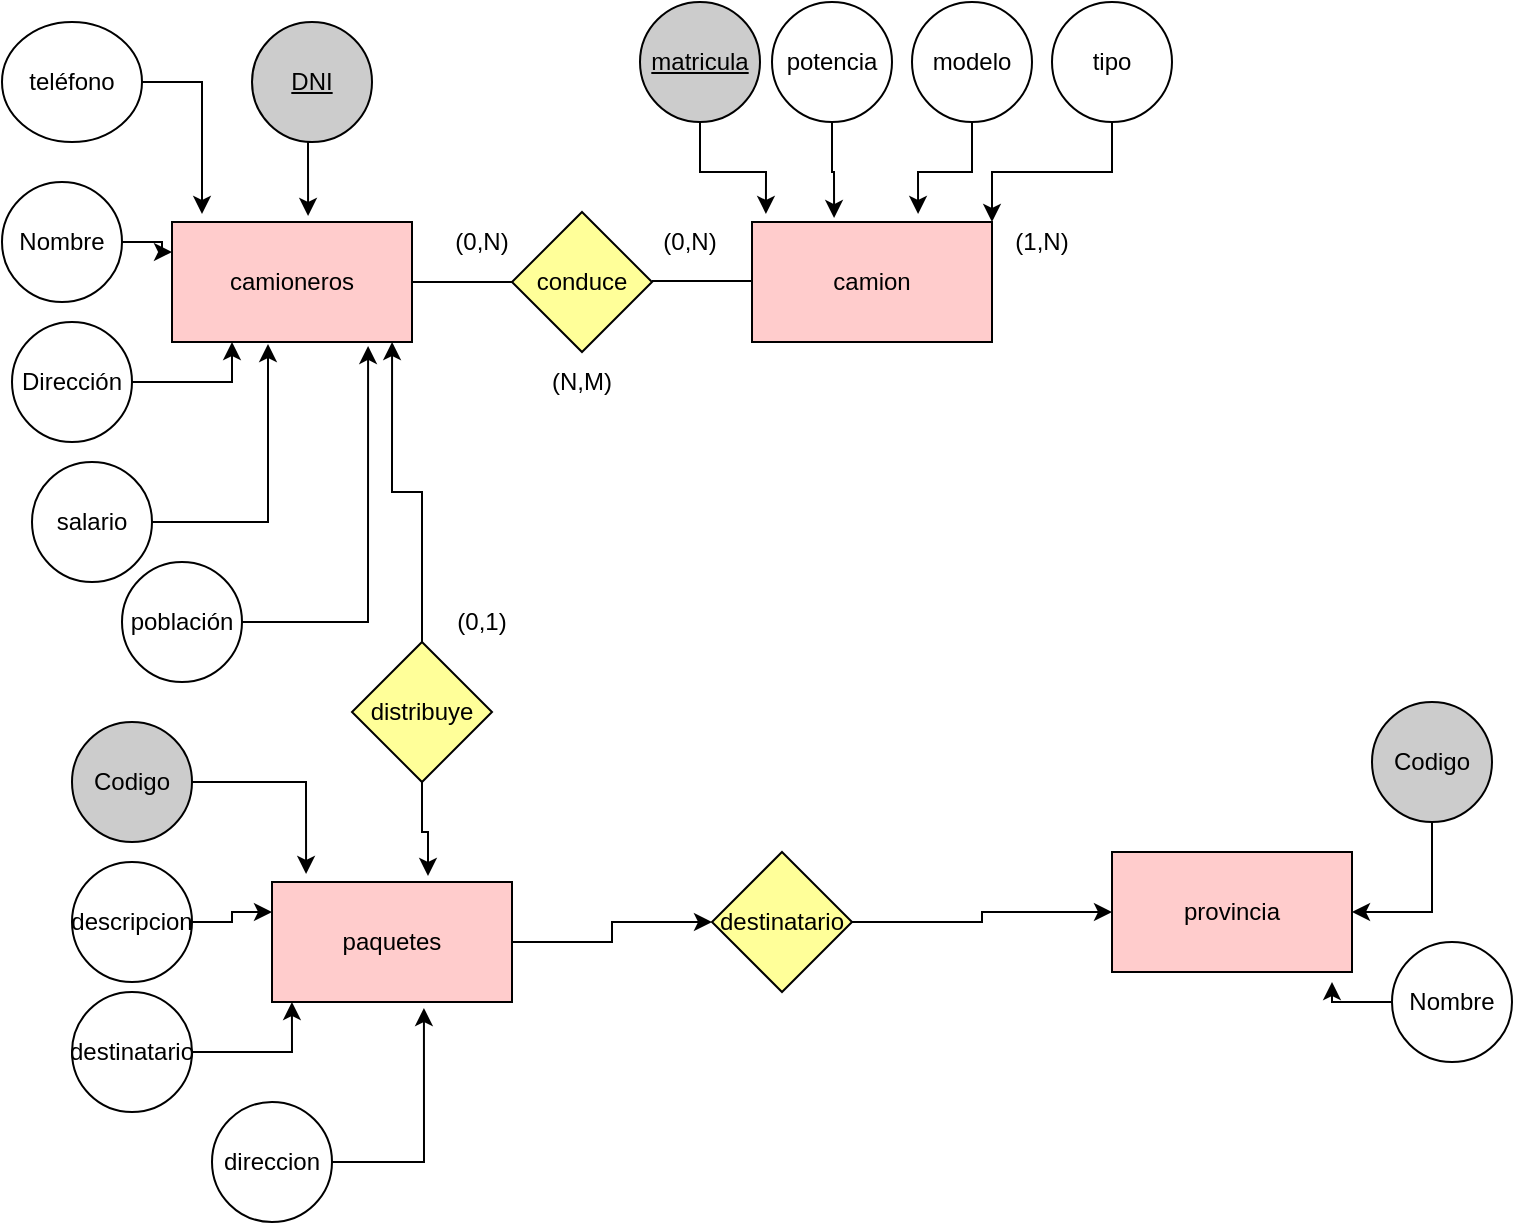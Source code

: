 <mxfile version="14.7.7" type="device"><diagram id="5mpywRr9BztfaKJaSqra" name="Page-1"><mxGraphModel dx="868" dy="450" grid="1" gridSize="10" guides="1" tooltips="1" connect="1" arrows="1" fold="1" page="1" pageScale="1" pageWidth="827" pageHeight="1169" math="0" shadow="0"><root><mxCell id="0"/><mxCell id="1" parent="0"/><mxCell id="mQWZWrZCtdeN2QEj3Xkf-1" value="camioneros" style="rounded=0;whiteSpace=wrap;html=1;fillColor=#FFCCCC;" vertex="1" parent="1"><mxGeometry x="90" y="170" width="120" height="60" as="geometry"/></mxCell><mxCell id="mQWZWrZCtdeN2QEj3Xkf-57" style="edgeStyle=orthogonalEdgeStyle;rounded=0;orthogonalLoop=1;jettySize=auto;html=1;entryX=0;entryY=0.25;entryDx=0;entryDy=0;" edge="1" parent="1" source="mQWZWrZCtdeN2QEj3Xkf-2" target="mQWZWrZCtdeN2QEj3Xkf-1"><mxGeometry relative="1" as="geometry"/></mxCell><mxCell id="mQWZWrZCtdeN2QEj3Xkf-2" value="Nombre" style="ellipse;whiteSpace=wrap;html=1;" vertex="1" parent="1"><mxGeometry x="5" y="150" width="60" height="60" as="geometry"/></mxCell><mxCell id="mQWZWrZCtdeN2QEj3Xkf-50" style="edgeStyle=orthogonalEdgeStyle;rounded=0;orthogonalLoop=1;jettySize=auto;html=1;entryX=0.125;entryY=-0.067;entryDx=0;entryDy=0;entryPerimeter=0;" edge="1" parent="1" source="mQWZWrZCtdeN2QEj3Xkf-3" target="mQWZWrZCtdeN2QEj3Xkf-1"><mxGeometry relative="1" as="geometry"/></mxCell><mxCell id="mQWZWrZCtdeN2QEj3Xkf-3" value="teléfono" style="ellipse;whiteSpace=wrap;html=1;" vertex="1" parent="1"><mxGeometry x="5" y="70" width="70" height="60" as="geometry"/></mxCell><mxCell id="mQWZWrZCtdeN2QEj3Xkf-53" style="edgeStyle=orthogonalEdgeStyle;rounded=0;orthogonalLoop=1;jettySize=auto;html=1;exitX=0.5;exitY=1;exitDx=0;exitDy=0;entryX=0.567;entryY=-0.05;entryDx=0;entryDy=0;entryPerimeter=0;" edge="1" parent="1" source="mQWZWrZCtdeN2QEj3Xkf-5" target="mQWZWrZCtdeN2QEj3Xkf-1"><mxGeometry relative="1" as="geometry"/></mxCell><mxCell id="mQWZWrZCtdeN2QEj3Xkf-5" value="&lt;u&gt;DNI&lt;/u&gt;" style="ellipse;whiteSpace=wrap;html=1;fillColor=#CCCCCC;" vertex="1" parent="1"><mxGeometry x="130" y="70" width="60" height="60" as="geometry"/></mxCell><mxCell id="mQWZWrZCtdeN2QEj3Xkf-6" value="camion" style="rounded=0;whiteSpace=wrap;html=1;fillColor=#FFCCCC;" vertex="1" parent="1"><mxGeometry x="380" y="170" width="120" height="60" as="geometry"/></mxCell><mxCell id="mQWZWrZCtdeN2QEj3Xkf-7" value="conduce" style="rhombus;whiteSpace=wrap;html=1;fillColor=#FFFF99;" vertex="1" parent="1"><mxGeometry x="260" y="165" width="70" height="70" as="geometry"/></mxCell><mxCell id="mQWZWrZCtdeN2QEj3Xkf-52" style="edgeStyle=orthogonalEdgeStyle;rounded=0;orthogonalLoop=1;jettySize=auto;html=1;entryX=0.25;entryY=1;entryDx=0;entryDy=0;" edge="1" parent="1" source="mQWZWrZCtdeN2QEj3Xkf-8" target="mQWZWrZCtdeN2QEj3Xkf-1"><mxGeometry relative="1" as="geometry"/></mxCell><mxCell id="mQWZWrZCtdeN2QEj3Xkf-8" value="Dirección" style="ellipse;whiteSpace=wrap;html=1;" vertex="1" parent="1"><mxGeometry x="10" y="220" width="60" height="60" as="geometry"/></mxCell><mxCell id="mQWZWrZCtdeN2QEj3Xkf-21" value="" style="endArrow=none;html=1;entryX=0;entryY=0.5;entryDx=0;entryDy=0;" edge="1" parent="1" target="mQWZWrZCtdeN2QEj3Xkf-7"><mxGeometry width="50" height="50" relative="1" as="geometry"><mxPoint x="210" y="200" as="sourcePoint"/><mxPoint x="260" y="150" as="targetPoint"/></mxGeometry></mxCell><mxCell id="mQWZWrZCtdeN2QEj3Xkf-23" value="" style="endArrow=none;html=1;entryX=0;entryY=0.5;entryDx=0;entryDy=0;" edge="1" parent="1"><mxGeometry width="50" height="50" relative="1" as="geometry"><mxPoint x="330" y="199.5" as="sourcePoint"/><mxPoint x="380" y="199.5" as="targetPoint"/></mxGeometry></mxCell><mxCell id="mQWZWrZCtdeN2QEj3Xkf-32" style="edgeStyle=orthogonalEdgeStyle;rounded=0;orthogonalLoop=1;jettySize=auto;html=1;entryX=0.058;entryY=-0.067;entryDx=0;entryDy=0;entryPerimeter=0;" edge="1" parent="1" source="mQWZWrZCtdeN2QEj3Xkf-26" target="mQWZWrZCtdeN2QEj3Xkf-6"><mxGeometry relative="1" as="geometry"/></mxCell><mxCell id="mQWZWrZCtdeN2QEj3Xkf-26" value="&lt;u&gt;matricula&lt;/u&gt;" style="ellipse;whiteSpace=wrap;html=1;fillColor=#CCCCCC;" vertex="1" parent="1"><mxGeometry x="324" y="60" width="60" height="60" as="geometry"/></mxCell><mxCell id="mQWZWrZCtdeN2QEj3Xkf-33" style="edgeStyle=orthogonalEdgeStyle;rounded=0;orthogonalLoop=1;jettySize=auto;html=1;entryX=0.342;entryY=-0.033;entryDx=0;entryDy=0;entryPerimeter=0;" edge="1" parent="1" source="mQWZWrZCtdeN2QEj3Xkf-27" target="mQWZWrZCtdeN2QEj3Xkf-6"><mxGeometry relative="1" as="geometry"/></mxCell><mxCell id="mQWZWrZCtdeN2QEj3Xkf-27" value="potencia" style="ellipse;whiteSpace=wrap;html=1;" vertex="1" parent="1"><mxGeometry x="390" y="60" width="60" height="60" as="geometry"/></mxCell><mxCell id="mQWZWrZCtdeN2QEj3Xkf-34" style="edgeStyle=orthogonalEdgeStyle;rounded=0;orthogonalLoop=1;jettySize=auto;html=1;entryX=0.692;entryY=-0.067;entryDx=0;entryDy=0;entryPerimeter=0;" edge="1" parent="1" source="mQWZWrZCtdeN2QEj3Xkf-29" target="mQWZWrZCtdeN2QEj3Xkf-6"><mxGeometry relative="1" as="geometry"/></mxCell><mxCell id="mQWZWrZCtdeN2QEj3Xkf-29" value="modelo" style="ellipse;whiteSpace=wrap;html=1;" vertex="1" parent="1"><mxGeometry x="460" y="60" width="60" height="60" as="geometry"/></mxCell><mxCell id="mQWZWrZCtdeN2QEj3Xkf-41" value="(0,N)" style="text;html=1;strokeColor=none;fillColor=none;align=center;verticalAlign=middle;whiteSpace=wrap;rounded=0;" vertex="1" parent="1"><mxGeometry x="220" y="170" width="50" height="20" as="geometry"/></mxCell><mxCell id="mQWZWrZCtdeN2QEj3Xkf-43" value="(0,N)" style="text;html=1;strokeColor=none;fillColor=none;align=center;verticalAlign=middle;whiteSpace=wrap;rounded=0;" vertex="1" parent="1"><mxGeometry x="324" y="170" width="50" height="20" as="geometry"/></mxCell><mxCell id="mQWZWrZCtdeN2QEj3Xkf-45" value="(1,N)" style="text;html=1;strokeColor=none;fillColor=none;align=center;verticalAlign=middle;whiteSpace=wrap;rounded=0;" vertex="1" parent="1"><mxGeometry x="500" y="170" width="50" height="20" as="geometry"/></mxCell><mxCell id="mQWZWrZCtdeN2QEj3Xkf-47" value="(N,M)" style="text;html=1;strokeColor=none;fillColor=none;align=center;verticalAlign=middle;whiteSpace=wrap;rounded=0;" vertex="1" parent="1"><mxGeometry x="270" y="240" width="50" height="20" as="geometry"/></mxCell><mxCell id="mQWZWrZCtdeN2QEj3Xkf-61" style="edgeStyle=orthogonalEdgeStyle;rounded=0;orthogonalLoop=1;jettySize=auto;html=1;entryX=0.4;entryY=1.017;entryDx=0;entryDy=0;entryPerimeter=0;" edge="1" parent="1" source="mQWZWrZCtdeN2QEj3Xkf-54" target="mQWZWrZCtdeN2QEj3Xkf-1"><mxGeometry relative="1" as="geometry"><mxPoint x="140" y="240" as="targetPoint"/></mxGeometry></mxCell><mxCell id="mQWZWrZCtdeN2QEj3Xkf-54" value="salario" style="ellipse;whiteSpace=wrap;html=1;" vertex="1" parent="1"><mxGeometry x="20" y="290" width="60" height="60" as="geometry"/></mxCell><mxCell id="mQWZWrZCtdeN2QEj3Xkf-63" style="edgeStyle=orthogonalEdgeStyle;rounded=0;orthogonalLoop=1;jettySize=auto;html=1;exitX=1;exitY=0.5;exitDx=0;exitDy=0;entryX=0.817;entryY=1.033;entryDx=0;entryDy=0;entryPerimeter=0;" edge="1" parent="1" source="mQWZWrZCtdeN2QEj3Xkf-59" target="mQWZWrZCtdeN2QEj3Xkf-1"><mxGeometry relative="1" as="geometry"/></mxCell><mxCell id="mQWZWrZCtdeN2QEj3Xkf-59" value="población" style="ellipse;whiteSpace=wrap;html=1;" vertex="1" parent="1"><mxGeometry x="65" y="340" width="60" height="60" as="geometry"/></mxCell><mxCell id="mQWZWrZCtdeN2QEj3Xkf-82" style="edgeStyle=orthogonalEdgeStyle;rounded=0;orthogonalLoop=1;jettySize=auto;html=1;entryX=0.917;entryY=1;entryDx=0;entryDy=0;entryPerimeter=0;" edge="1" parent="1" source="mQWZWrZCtdeN2QEj3Xkf-64" target="mQWZWrZCtdeN2QEj3Xkf-1"><mxGeometry relative="1" as="geometry"/></mxCell><mxCell id="mQWZWrZCtdeN2QEj3Xkf-83" style="edgeStyle=orthogonalEdgeStyle;rounded=0;orthogonalLoop=1;jettySize=auto;html=1;exitX=0.5;exitY=1;exitDx=0;exitDy=0;entryX=0.65;entryY=-0.05;entryDx=0;entryDy=0;entryPerimeter=0;" edge="1" parent="1" source="mQWZWrZCtdeN2QEj3Xkf-64" target="mQWZWrZCtdeN2QEj3Xkf-65"><mxGeometry relative="1" as="geometry"/></mxCell><mxCell id="mQWZWrZCtdeN2QEj3Xkf-64" value="distribuye" style="rhombus;whiteSpace=wrap;html=1;fillColor=#FFFF99;" vertex="1" parent="1"><mxGeometry x="180" y="380" width="70" height="70" as="geometry"/></mxCell><mxCell id="mQWZWrZCtdeN2QEj3Xkf-81" style="edgeStyle=orthogonalEdgeStyle;rounded=0;orthogonalLoop=1;jettySize=auto;html=1;exitX=1;exitY=0.5;exitDx=0;exitDy=0;entryX=0;entryY=0.5;entryDx=0;entryDy=0;" edge="1" parent="1" source="mQWZWrZCtdeN2QEj3Xkf-65" target="mQWZWrZCtdeN2QEj3Xkf-74"><mxGeometry relative="1" as="geometry"/></mxCell><mxCell id="mQWZWrZCtdeN2QEj3Xkf-65" value="paquetes" style="rounded=0;whiteSpace=wrap;html=1;fillColor=#FFCCCC;" vertex="1" parent="1"><mxGeometry x="140" y="500" width="120" height="60" as="geometry"/></mxCell><mxCell id="mQWZWrZCtdeN2QEj3Xkf-67" style="edgeStyle=orthogonalEdgeStyle;rounded=0;orthogonalLoop=1;jettySize=auto;html=1;entryX=0;entryY=0;entryDx=0;entryDy=0;" edge="1" parent="1" source="mQWZWrZCtdeN2QEj3Xkf-66" target="mQWZWrZCtdeN2QEj3Xkf-45"><mxGeometry relative="1" as="geometry"/></mxCell><mxCell id="mQWZWrZCtdeN2QEj3Xkf-66" value="tipo" style="ellipse;whiteSpace=wrap;html=1;" vertex="1" parent="1"><mxGeometry x="530" y="60" width="60" height="60" as="geometry"/></mxCell><mxCell id="mQWZWrZCtdeN2QEj3Xkf-71" style="edgeStyle=orthogonalEdgeStyle;rounded=0;orthogonalLoop=1;jettySize=auto;html=1;exitX=1;exitY=0.5;exitDx=0;exitDy=0;entryX=0.142;entryY=-0.067;entryDx=0;entryDy=0;entryPerimeter=0;" edge="1" parent="1" source="mQWZWrZCtdeN2QEj3Xkf-68" target="mQWZWrZCtdeN2QEj3Xkf-65"><mxGeometry relative="1" as="geometry"/></mxCell><mxCell id="mQWZWrZCtdeN2QEj3Xkf-68" value="Codigo" style="ellipse;whiteSpace=wrap;html=1;fillColor=#CCCCCC;" vertex="1" parent="1"><mxGeometry x="40" y="420" width="60" height="60" as="geometry"/></mxCell><mxCell id="mQWZWrZCtdeN2QEj3Xkf-72" style="edgeStyle=orthogonalEdgeStyle;rounded=0;orthogonalLoop=1;jettySize=auto;html=1;exitX=1;exitY=0.5;exitDx=0;exitDy=0;entryX=0;entryY=0.25;entryDx=0;entryDy=0;" edge="1" parent="1" source="mQWZWrZCtdeN2QEj3Xkf-69" target="mQWZWrZCtdeN2QEj3Xkf-65"><mxGeometry relative="1" as="geometry"/></mxCell><mxCell id="mQWZWrZCtdeN2QEj3Xkf-69" value="descripcion" style="ellipse;whiteSpace=wrap;html=1;" vertex="1" parent="1"><mxGeometry x="40" y="490" width="60" height="60" as="geometry"/></mxCell><mxCell id="mQWZWrZCtdeN2QEj3Xkf-73" style="edgeStyle=orthogonalEdgeStyle;rounded=0;orthogonalLoop=1;jettySize=auto;html=1;exitX=1;exitY=0.5;exitDx=0;exitDy=0;entryX=0.083;entryY=1;entryDx=0;entryDy=0;entryPerimeter=0;" edge="1" parent="1" source="mQWZWrZCtdeN2QEj3Xkf-70" target="mQWZWrZCtdeN2QEj3Xkf-65"><mxGeometry relative="1" as="geometry"/></mxCell><mxCell id="mQWZWrZCtdeN2QEj3Xkf-70" value="destinatario" style="ellipse;whiteSpace=wrap;html=1;" vertex="1" parent="1"><mxGeometry x="40" y="555" width="60" height="60" as="geometry"/></mxCell><mxCell id="mQWZWrZCtdeN2QEj3Xkf-80" style="edgeStyle=orthogonalEdgeStyle;rounded=0;orthogonalLoop=1;jettySize=auto;html=1;exitX=1;exitY=0.5;exitDx=0;exitDy=0;entryX=0;entryY=0.5;entryDx=0;entryDy=0;" edge="1" parent="1" source="mQWZWrZCtdeN2QEj3Xkf-74" target="mQWZWrZCtdeN2QEj3Xkf-75"><mxGeometry relative="1" as="geometry"/></mxCell><mxCell id="mQWZWrZCtdeN2QEj3Xkf-74" value="destinatario" style="rhombus;whiteSpace=wrap;html=1;fillColor=#FFFF99;" vertex="1" parent="1"><mxGeometry x="360" y="485" width="70" height="70" as="geometry"/></mxCell><mxCell id="mQWZWrZCtdeN2QEj3Xkf-75" value="provincia" style="rounded=0;whiteSpace=wrap;html=1;fillColor=#FFCCCC;" vertex="1" parent="1"><mxGeometry x="560" y="485" width="120" height="60" as="geometry"/></mxCell><mxCell id="mQWZWrZCtdeN2QEj3Xkf-78" style="edgeStyle=orthogonalEdgeStyle;rounded=0;orthogonalLoop=1;jettySize=auto;html=1;exitX=0.5;exitY=1;exitDx=0;exitDy=0;entryX=1;entryY=0.5;entryDx=0;entryDy=0;" edge="1" parent="1" source="mQWZWrZCtdeN2QEj3Xkf-76" target="mQWZWrZCtdeN2QEj3Xkf-75"><mxGeometry relative="1" as="geometry"/></mxCell><mxCell id="mQWZWrZCtdeN2QEj3Xkf-76" value="Codigo" style="ellipse;whiteSpace=wrap;html=1;fillColor=#CCCCCC;" vertex="1" parent="1"><mxGeometry x="690" y="410" width="60" height="60" as="geometry"/></mxCell><mxCell id="mQWZWrZCtdeN2QEj3Xkf-79" style="edgeStyle=orthogonalEdgeStyle;rounded=0;orthogonalLoop=1;jettySize=auto;html=1;exitX=0;exitY=0.5;exitDx=0;exitDy=0;" edge="1" parent="1" source="mQWZWrZCtdeN2QEj3Xkf-77"><mxGeometry relative="1" as="geometry"><mxPoint x="670" y="550" as="targetPoint"/></mxGeometry></mxCell><mxCell id="mQWZWrZCtdeN2QEj3Xkf-77" value="Nombre" style="ellipse;whiteSpace=wrap;html=1;" vertex="1" parent="1"><mxGeometry x="700" y="530" width="60" height="60" as="geometry"/></mxCell><mxCell id="mQWZWrZCtdeN2QEj3Xkf-85" style="edgeStyle=orthogonalEdgeStyle;rounded=0;orthogonalLoop=1;jettySize=auto;html=1;exitX=1;exitY=0.5;exitDx=0;exitDy=0;entryX=0.633;entryY=1.05;entryDx=0;entryDy=0;entryPerimeter=0;" edge="1" parent="1" source="mQWZWrZCtdeN2QEj3Xkf-84" target="mQWZWrZCtdeN2QEj3Xkf-65"><mxGeometry relative="1" as="geometry"/></mxCell><mxCell id="mQWZWrZCtdeN2QEj3Xkf-84" value="direccion" style="ellipse;whiteSpace=wrap;html=1;" vertex="1" parent="1"><mxGeometry x="110" y="610" width="60" height="60" as="geometry"/></mxCell><mxCell id="mQWZWrZCtdeN2QEj3Xkf-86" value="(0,1)" style="text;html=1;strokeColor=none;fillColor=none;align=center;verticalAlign=middle;whiteSpace=wrap;rounded=0;" vertex="1" parent="1"><mxGeometry x="220" y="360" width="50" height="20" as="geometry"/></mxCell></root></mxGraphModel></diagram></mxfile>